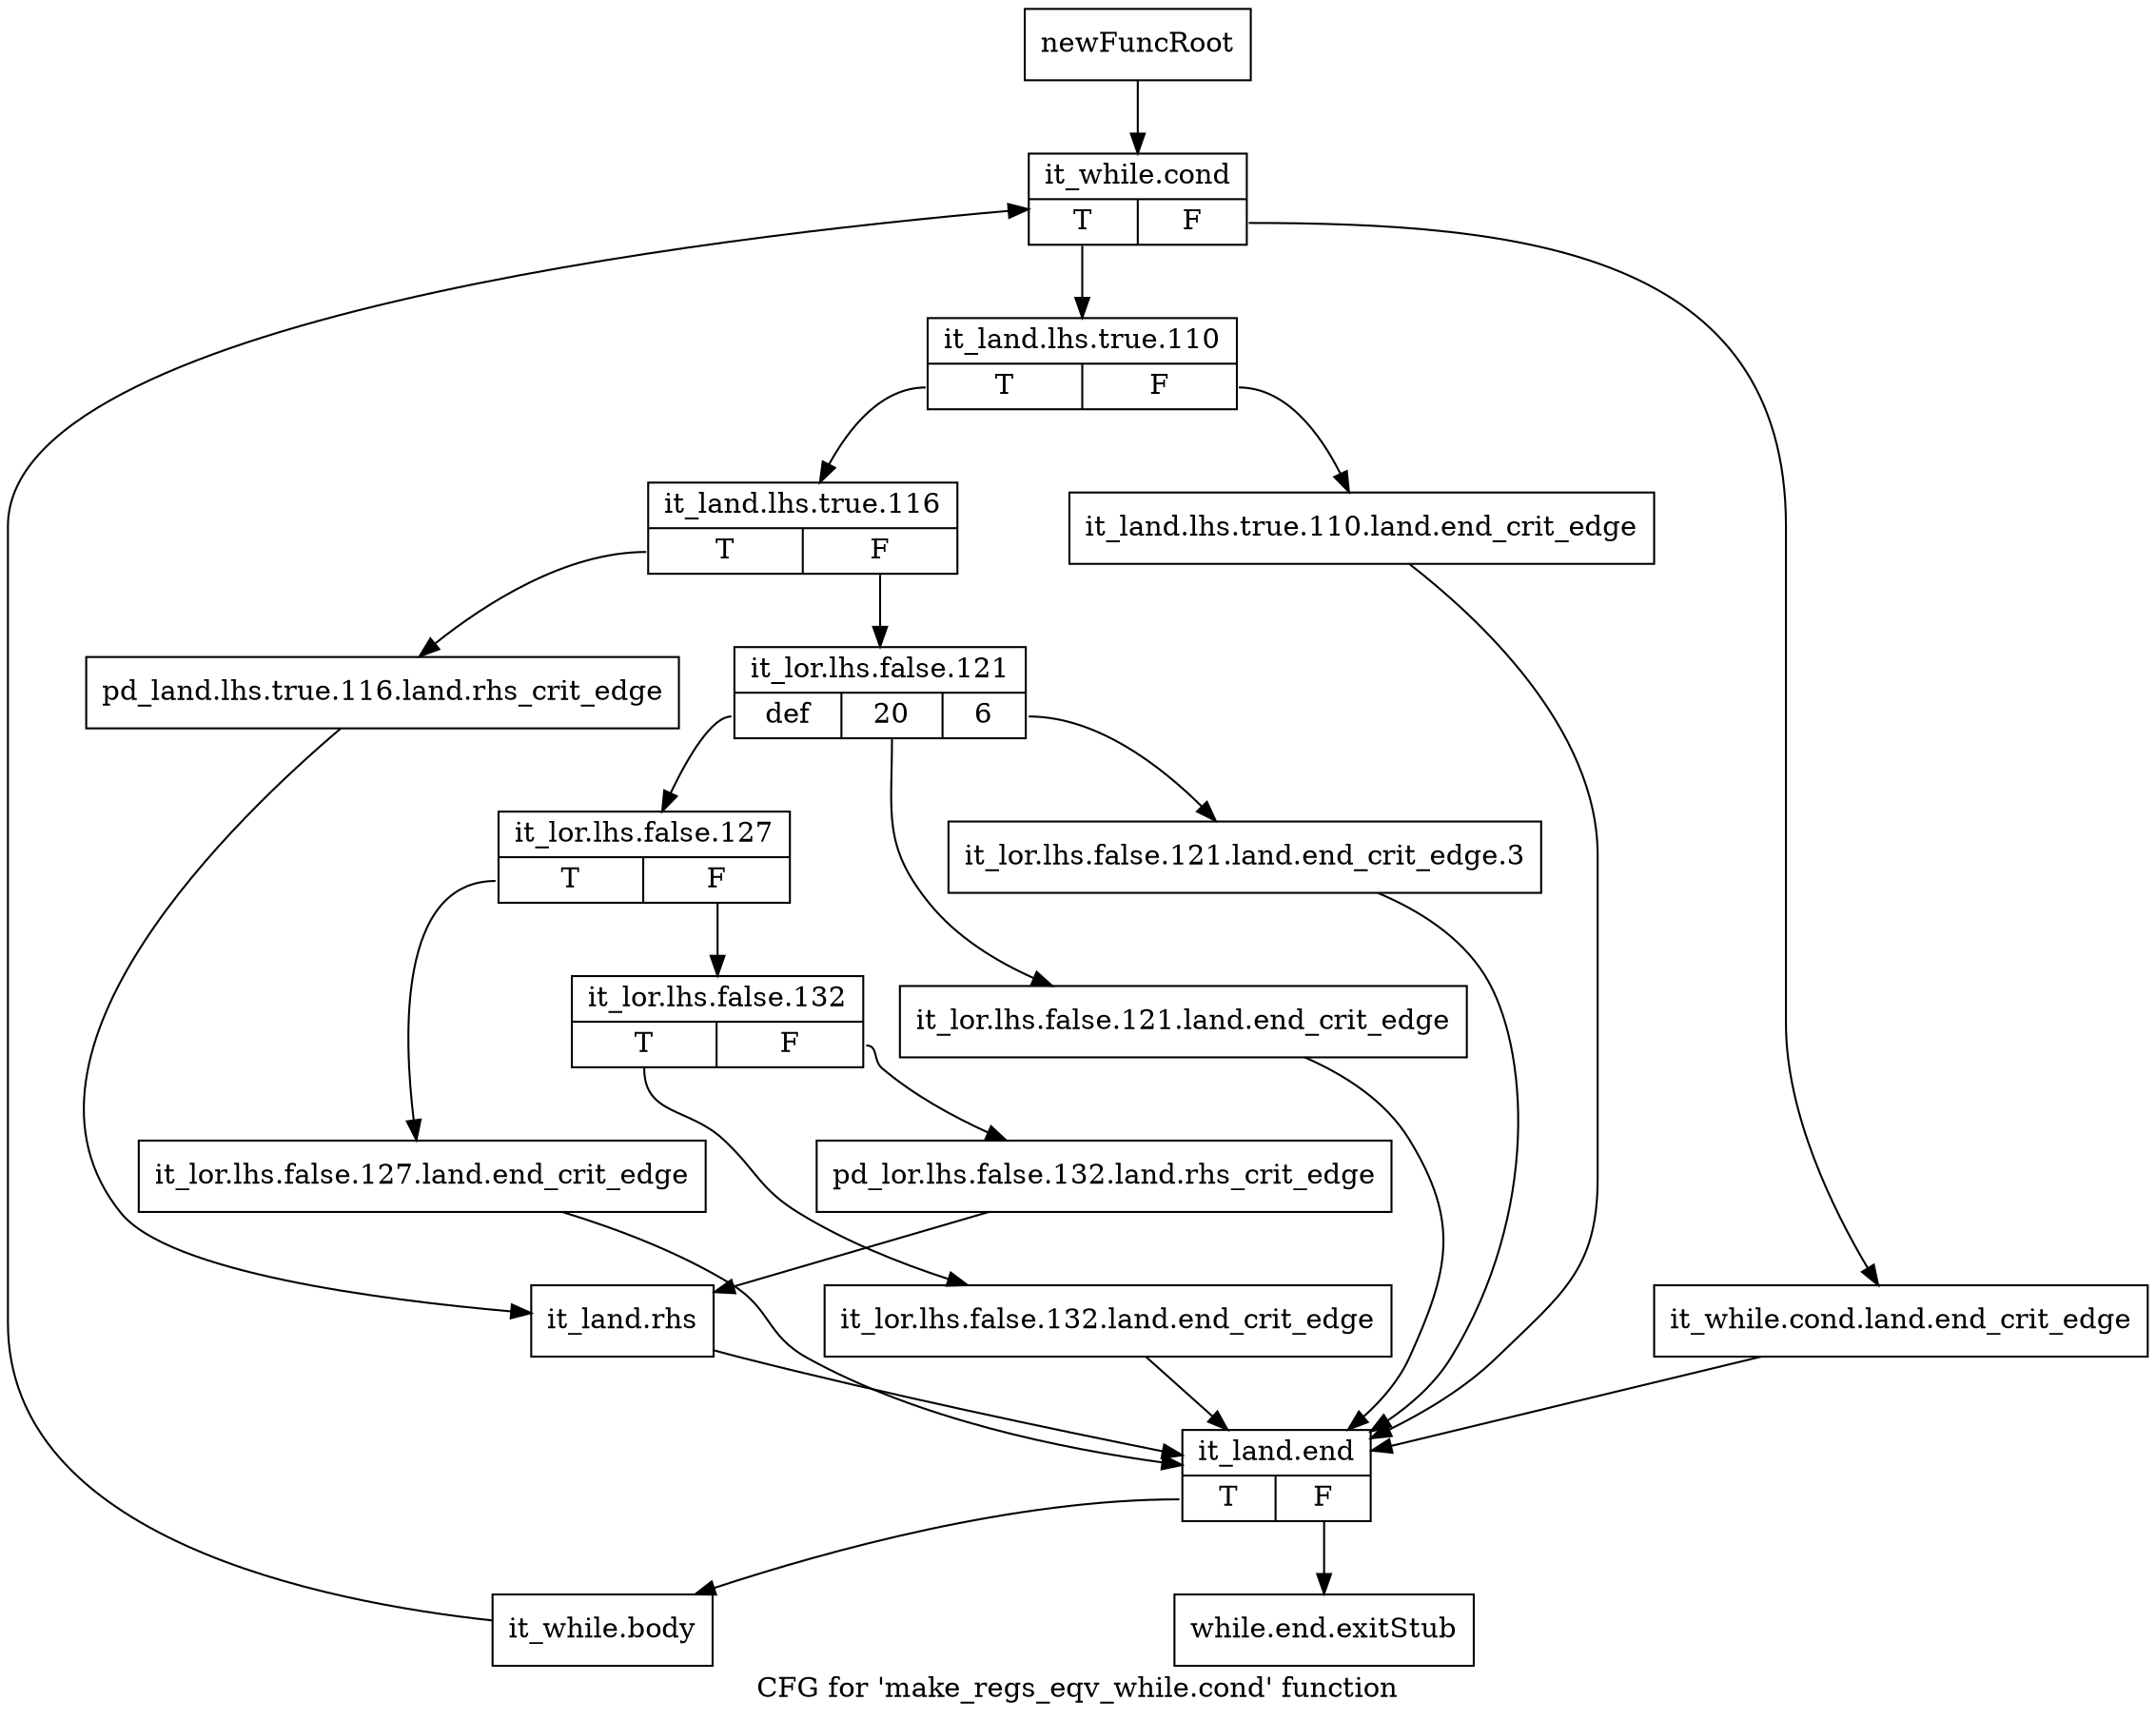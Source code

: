 digraph "CFG for 'make_regs_eqv_while.cond' function" {
	label="CFG for 'make_regs_eqv_while.cond' function";

	Node0xa9c0ee0 [shape=record,label="{newFuncRoot}"];
	Node0xa9c0ee0 -> Node0xa9c1860;
	Node0xa9c0f30 [shape=record,label="{while.end.exitStub}"];
	Node0xa9c1860 [shape=record,label="{it_while.cond|{<s0>T|<s1>F}}"];
	Node0xa9c1860:s0 -> Node0xa9c1900;
	Node0xa9c1860:s1 -> Node0xa9c18b0;
	Node0xa9c18b0 [shape=record,label="{it_while.cond.land.end_crit_edge}"];
	Node0xa9c18b0 -> Node0xa9c1d10;
	Node0xa9c1900 [shape=record,label="{it_land.lhs.true.110|{<s0>T|<s1>F}}"];
	Node0xa9c1900:s0 -> Node0xa9c19a0;
	Node0xa9c1900:s1 -> Node0xa9c1950;
	Node0xa9c1950 [shape=record,label="{it_land.lhs.true.110.land.end_crit_edge}"];
	Node0xa9c1950 -> Node0xa9c1d10;
	Node0xa9c19a0 [shape=record,label="{it_land.lhs.true.116|{<s0>T|<s1>F}}"];
	Node0xa9c19a0:s0 -> Node0xa9c1c70;
	Node0xa9c19a0:s1 -> Node0xa9c19f0;
	Node0xa9c19f0 [shape=record,label="{it_lor.lhs.false.121|{<s0>def|<s1>20|<s2>6}}"];
	Node0xa9c19f0:s0 -> Node0xa9c1ae0;
	Node0xa9c19f0:s1 -> Node0xa9c1a90;
	Node0xa9c19f0:s2 -> Node0xa9c1a40;
	Node0xa9c1a40 [shape=record,label="{it_lor.lhs.false.121.land.end_crit_edge.3}"];
	Node0xa9c1a40 -> Node0xa9c1d10;
	Node0xa9c1a90 [shape=record,label="{it_lor.lhs.false.121.land.end_crit_edge}"];
	Node0xa9c1a90 -> Node0xa9c1d10;
	Node0xa9c1ae0 [shape=record,label="{it_lor.lhs.false.127|{<s0>T|<s1>F}}"];
	Node0xa9c1ae0:s0 -> Node0xa9c1c20;
	Node0xa9c1ae0:s1 -> Node0xa9c1b30;
	Node0xa9c1b30 [shape=record,label="{it_lor.lhs.false.132|{<s0>T|<s1>F}}"];
	Node0xa9c1b30:s0 -> Node0xa9c1bd0;
	Node0xa9c1b30:s1 -> Node0xa9c1b80;
	Node0xa9c1b80 [shape=record,label="{pd_lor.lhs.false.132.land.rhs_crit_edge}"];
	Node0xa9c1b80 -> Node0xa9c1cc0;
	Node0xa9c1bd0 [shape=record,label="{it_lor.lhs.false.132.land.end_crit_edge}"];
	Node0xa9c1bd0 -> Node0xa9c1d10;
	Node0xa9c1c20 [shape=record,label="{it_lor.lhs.false.127.land.end_crit_edge}"];
	Node0xa9c1c20 -> Node0xa9c1d10;
	Node0xa9c1c70 [shape=record,label="{pd_land.lhs.true.116.land.rhs_crit_edge}"];
	Node0xa9c1c70 -> Node0xa9c1cc0;
	Node0xa9c1cc0 [shape=record,label="{it_land.rhs}"];
	Node0xa9c1cc0 -> Node0xa9c1d10;
	Node0xa9c1d10 [shape=record,label="{it_land.end|{<s0>T|<s1>F}}"];
	Node0xa9c1d10:s0 -> Node0xa9c1d60;
	Node0xa9c1d10:s1 -> Node0xa9c0f30;
	Node0xa9c1d60 [shape=record,label="{it_while.body}"];
	Node0xa9c1d60 -> Node0xa9c1860;
}

